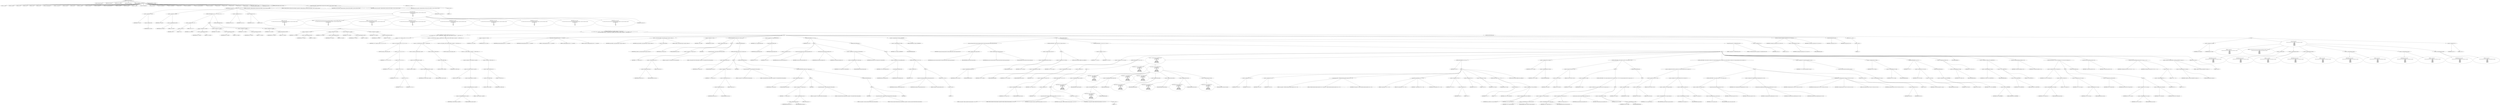 digraph hostapd_notif_assoc {  
"1000133" [label = "(METHOD,hostapd_notif_assoc)" ]
"1000134" [label = "(PARAM,hostapd_data *hapd)" ]
"1000135" [label = "(PARAM,const u8 *addr)" ]
"1000136" [label = "(PARAM,const u8 *req_ies)" ]
"1000137" [label = "(PARAM,size_t req_ies_len)" ]
"1000138" [label = "(PARAM,int reassoc)" ]
"1000139" [label = "(BLOCK,,)" ]
"1000140" [label = "(LOCAL,v8: __int64)" ]
"1000141" [label = "(LOCAL,v9: __int64)" ]
"1000142" [label = "(LOCAL,v12: u8)" ]
"1000143" [label = "(LOCAL,v13: u8)" ]
"1000144" [label = "(LOCAL,v14: u8)" ]
"1000145" [label = "(LOCAL,v15: u8)" ]
"1000146" [label = "(LOCAL,v16: hostapd_data *)" ]
"1000147" [label = "(LOCAL,v17: const u8 *)" ]
"1000148" [label = "(LOCAL,v18: size_t)" ]
"1000149" [label = "(LOCAL,v19: int)" ]
"1000150" [label = "(LOCAL,v20: __int64)" ]
"1000151" [label = "(LOCAL,v22: sta_info *)" ]
"1000152" [label = "(LOCAL,v23: sta_info *)" ]
"1000153" [label = "(LOCAL,v24: wpa_state_machine *)" ]
"1000154" [label = "(LOCAL,v25: __int64)" ]
"1000155" [label = "(LOCAL,v26: __int64)" ]
"1000156" [label = "(LOCAL,v27: __int64)" ]
"1000157" [label = "(LOCAL,v28: unsigned int)" ]
"1000158" [label = "(LOCAL,v29: size_t)" ]
"1000159" [label = "(LOCAL,v30: unsigned int)" ]
"1000160" [label = "(LOCAL,v31: unsigned int)" ]
"1000161" [label = "(LOCAL,v32: int)" ]
"1000162" [label = "(LOCAL,v33: unsigned int)" ]
"1000163" [label = "(LOCAL,v34: wpa_state_machine *)" ]
"1000164" [label = "(LOCAL,v35: wpa_event)" ]
"1000165" [label = "(LOCAL,v36: u32)" ]
"1000166" [label = "(LOCAL,v37: int)" ]
"1000167" [label = "(LOCAL,v38: u32)" ]
"1000168" [label = "(LOCAL,v39: u8 *)" ]
"1000169" [label = "(LOCAL,v40: int)" ]
"1000170" [label = "(LOCAL,elems: ieee802_11_elems)" ]
"1000171" [label = "(LOCAL,eid: u8 [ 1112 ])" ]
"1000172" [label = "(CONTROL_STRUCTURE,if ( addr ),if ( addr ))" ]
"1000173" [label = "(IDENTIFIER,addr,if ( addr ))" ]
"1000174" [label = "(BLOCK,,)" ]
"1000175" [label = "(<operator>.assignment,v8 = *addr)" ]
"1000176" [label = "(IDENTIFIER,v8,v8 = *addr)" ]
"1000177" [label = "(<operator>.indirection,*addr)" ]
"1000178" [label = "(IDENTIFIER,addr,v8 = *addr)" ]
"1000179" [label = "(<operator>.assignment,v9 = addr[1])" ]
"1000180" [label = "(IDENTIFIER,v9,v9 = addr[1])" ]
"1000181" [label = "(<operator>.indirectIndexAccess,addr[1])" ]
"1000182" [label = "(IDENTIFIER,addr,v9 = addr[1])" ]
"1000183" [label = "(LITERAL,1,v9 = addr[1])" ]
"1000184" [label = "(CONTROL_STRUCTURE,if ( (v8 & 1) != 0 ),if ( (v8 & 1) != 0 ))" ]
"1000185" [label = "(<operator>.notEquals,(v8 & 1) != 0)" ]
"1000186" [label = "(<operator>.and,v8 & 1)" ]
"1000187" [label = "(IDENTIFIER,v8,v8 & 1)" ]
"1000188" [label = "(LITERAL,1,v8 & 1)" ]
"1000189" [label = "(LITERAL,0,(v8 & 1) != 0)" ]
"1000190" [label = "(BLOCK,,)" ]
"1000191" [label = "(<operator>.assignment,v12 = addr[2])" ]
"1000192" [label = "(IDENTIFIER,v12,v12 = addr[2])" ]
"1000193" [label = "(<operator>.indirectIndexAccess,addr[2])" ]
"1000194" [label = "(IDENTIFIER,addr,v12 = addr[2])" ]
"1000195" [label = "(LITERAL,2,v12 = addr[2])" ]
"1000196" [label = "(<operator>.assignment,v13 = addr[3])" ]
"1000197" [label = "(IDENTIFIER,v13,v13 = addr[3])" ]
"1000198" [label = "(<operator>.indirectIndexAccess,addr[3])" ]
"1000199" [label = "(IDENTIFIER,addr,v13 = addr[3])" ]
"1000200" [label = "(LITERAL,3,v13 = addr[3])" ]
"1000201" [label = "(<operator>.assignment,v14 = addr[4])" ]
"1000202" [label = "(IDENTIFIER,v14,v14 = addr[4])" ]
"1000203" [label = "(<operator>.indirectIndexAccess,addr[4])" ]
"1000204" [label = "(IDENTIFIER,addr,v14 = addr[4])" ]
"1000205" [label = "(LITERAL,4,v14 = addr[4])" ]
"1000206" [label = "(<operator>.assignment,v15 = addr[5])" ]
"1000207" [label = "(IDENTIFIER,v15,v15 = addr[5])" ]
"1000208" [label = "(<operator>.indirectIndexAccess,addr[5])" ]
"1000209" [label = "(IDENTIFIER,addr,v15 = addr[5])" ]
"1000210" [label = "(LITERAL,5,v15 = addr[5])" ]
"1000211" [label = "(CONTROL_STRUCTURE,else,else)" ]
"1000212" [label = "(BLOCK,,)" ]
"1000213" [label = "(<operator>.assignment,v12 = addr[2])" ]
"1000214" [label = "(IDENTIFIER,v12,v12 = addr[2])" ]
"1000215" [label = "(<operator>.indirectIndexAccess,addr[2])" ]
"1000216" [label = "(IDENTIFIER,addr,v12 = addr[2])" ]
"1000217" [label = "(LITERAL,2,v12 = addr[2])" ]
"1000218" [label = "(<operator>.assignment,v13 = addr[3])" ]
"1000219" [label = "(IDENTIFIER,v13,v13 = addr[3])" ]
"1000220" [label = "(<operator>.indirectIndexAccess,addr[3])" ]
"1000221" [label = "(IDENTIFIER,addr,v13 = addr[3])" ]
"1000222" [label = "(LITERAL,3,v13 = addr[3])" ]
"1000223" [label = "(<operator>.assignment,v14 = addr[4])" ]
"1000224" [label = "(IDENTIFIER,v14,v14 = addr[4])" ]
"1000225" [label = "(<operator>.indirectIndexAccess,addr[4])" ]
"1000226" [label = "(IDENTIFIER,addr,v14 = addr[4])" ]
"1000227" [label = "(LITERAL,4,v14 = addr[4])" ]
"1000228" [label = "(<operator>.assignment,v15 = addr[5])" ]
"1000229" [label = "(IDENTIFIER,v15,v15 = addr[5])" ]
"1000230" [label = "(<operator>.indirectIndexAccess,addr[5])" ]
"1000231" [label = "(IDENTIFIER,addr,v15 = addr[5])" ]
"1000232" [label = "(LITERAL,5,v15 = addr[5])" ]
"1000233" [label = "(CONTROL_STRUCTURE,if ( v15 | (unsigned __int8)(v14 | v8 | v9 | v13 | v12)\n        && *(_DWORD *)hapd->own_addr ^ *(_DWORD *)addr | (unsigned __int16)(*(_WORD *)&hapd->own_addr[4] ^ *((_WORD *)addr + 2)) ),if ( v15 | (unsigned __int8)(v14 | v8 | v9 | v13 | v12)\n        && *(_DWORD *)hapd->own_addr ^ *(_DWORD *)addr | (unsigned __int16)(*(_WORD *)&hapd->own_addr[4] ^ *((_WORD *)addr + 2)) ))" ]
"1000234" [label = "(<operator>.logicalAnd,v15 | (unsigned __int8)(v14 | v8 | v9 | v13 | v12)\n        && *(_DWORD *)hapd->own_addr ^ *(_DWORD *)addr | (unsigned __int16)(*(_WORD *)&hapd->own_addr[4] ^ *((_WORD *)addr + 2)))" ]
"1000235" [label = "(<operator>.or,v15 | (unsigned __int8)(v14 | v8 | v9 | v13 | v12))" ]
"1000236" [label = "(IDENTIFIER,v15,v15 | (unsigned __int8)(v14 | v8 | v9 | v13 | v12))" ]
"1000237" [label = "(<operator>.cast,(unsigned __int8)(v14 | v8 | v9 | v13 | v12))" ]
"1000238" [label = "(UNKNOWN,unsigned __int8,unsigned __int8)" ]
"1000239" [label = "(<operator>.or,v14 | v8 | v9 | v13 | v12)" ]
"1000240" [label = "(IDENTIFIER,v14,v14 | v8 | v9 | v13 | v12)" ]
"1000241" [label = "(<operator>.or,v8 | v9 | v13 | v12)" ]
"1000242" [label = "(IDENTIFIER,v8,v8 | v9 | v13 | v12)" ]
"1000243" [label = "(<operator>.or,v9 | v13 | v12)" ]
"1000244" [label = "(IDENTIFIER,v9,v9 | v13 | v12)" ]
"1000245" [label = "(<operator>.or,v13 | v12)" ]
"1000246" [label = "(IDENTIFIER,v13,v13 | v12)" ]
"1000247" [label = "(IDENTIFIER,v12,v13 | v12)" ]
"1000248" [label = "(<operator>.or,*(_DWORD *)hapd->own_addr ^ *(_DWORD *)addr | (unsigned __int16)(*(_WORD *)&hapd->own_addr[4] ^ *((_WORD *)addr + 2)))" ]
"1000249" [label = "(<operator>.or,*(_DWORD *)hapd->own_addr ^ *(_DWORD *)addr)" ]
"1000250" [label = "(<operator>.indirection,*(_DWORD *)hapd->own_addr)" ]
"1000251" [label = "(<operator>.cast,(_DWORD *)hapd->own_addr)" ]
"1000252" [label = "(UNKNOWN,_DWORD *,_DWORD *)" ]
"1000253" [label = "(<operator>.indirectFieldAccess,hapd->own_addr)" ]
"1000254" [label = "(IDENTIFIER,hapd,(_DWORD *)hapd->own_addr)" ]
"1000255" [label = "(FIELD_IDENTIFIER,own_addr,own_addr)" ]
"1000256" [label = "(<operator>.indirection,*(_DWORD *)addr)" ]
"1000257" [label = "(<operator>.cast,(_DWORD *)addr)" ]
"1000258" [label = "(UNKNOWN,_DWORD *,_DWORD *)" ]
"1000259" [label = "(IDENTIFIER,addr,(_DWORD *)addr)" ]
"1000260" [label = "(<operator>.cast,(unsigned __int16)(*(_WORD *)&hapd->own_addr[4] ^ *((_WORD *)addr + 2)))" ]
"1000261" [label = "(UNKNOWN,unsigned __int16,unsigned __int16)" ]
"1000262" [label = "(<operator>.or,*(_WORD *)&hapd->own_addr[4] ^ *((_WORD *)addr + 2))" ]
"1000263" [label = "(<operator>.indirection,*(_WORD *)&hapd->own_addr[4])" ]
"1000264" [label = "(<operator>.cast,(_WORD *)&hapd->own_addr[4])" ]
"1000265" [label = "(UNKNOWN,_WORD *,_WORD *)" ]
"1000266" [label = "(<operator>.addressOf,&hapd->own_addr[4])" ]
"1000267" [label = "(<operator>.indirectIndexAccess,hapd->own_addr[4])" ]
"1000268" [label = "(<operator>.indirectFieldAccess,hapd->own_addr)" ]
"1000269" [label = "(IDENTIFIER,hapd,(_WORD *)&hapd->own_addr[4])" ]
"1000270" [label = "(FIELD_IDENTIFIER,own_addr,own_addr)" ]
"1000271" [label = "(LITERAL,4,(_WORD *)&hapd->own_addr[4])" ]
"1000272" [label = "(<operator>.indirection,*((_WORD *)addr + 2))" ]
"1000273" [label = "(<operator>.addition,(_WORD *)addr + 2)" ]
"1000274" [label = "(<operator>.cast,(_WORD *)addr)" ]
"1000275" [label = "(UNKNOWN,_WORD *,_WORD *)" ]
"1000276" [label = "(IDENTIFIER,addr,(_WORD *)addr)" ]
"1000277" [label = "(LITERAL,2,(_WORD *)addr + 2)" ]
"1000278" [label = "(BLOCK,,)" ]
"1000279" [label = "(<operator>.assignment,v40 = reassoc)" ]
"1000280" [label = "(IDENTIFIER,v40,v40 = reassoc)" ]
"1000281" [label = "(IDENTIFIER,reassoc,v40 = reassoc)" ]
"1000282" [label = "(hostapd_logger,hostapd_logger(hapd, addr, 1u, 2, \"associated\"))" ]
"1000283" [label = "(IDENTIFIER,hapd,hostapd_logger(hapd, addr, 1u, 2, \"associated\"))" ]
"1000284" [label = "(IDENTIFIER,addr,hostapd_logger(hapd, addr, 1u, 2, \"associated\"))" ]
"1000285" [label = "(LITERAL,1u,hostapd_logger(hapd, addr, 1u, 2, \"associated\"))" ]
"1000286" [label = "(LITERAL,2,hostapd_logger(hapd, addr, 1u, 2, \"associated\"))" ]
"1000287" [label = "(LITERAL,\"associated\",hostapd_logger(hapd, addr, 1u, 2, \"associated\"))" ]
"1000288" [label = "(ieee802_11_parse_elems,ieee802_11_parse_elems(req_ies, req_ies_len, &elems, 0))" ]
"1000289" [label = "(IDENTIFIER,req_ies,ieee802_11_parse_elems(req_ies, req_ies_len, &elems, 0))" ]
"1000290" [label = "(IDENTIFIER,req_ies_len,ieee802_11_parse_elems(req_ies, req_ies_len, &elems, 0))" ]
"1000291" [label = "(<operator>.addressOf,&elems)" ]
"1000292" [label = "(IDENTIFIER,elems,ieee802_11_parse_elems(req_ies, req_ies_len, &elems, 0))" ]
"1000293" [label = "(LITERAL,0,ieee802_11_parse_elems(req_ies, req_ies_len, &elems, 0))" ]
"1000294" [label = "(<operator>.assignment,v16 = hapd)" ]
"1000295" [label = "(IDENTIFIER,v16,v16 = hapd)" ]
"1000296" [label = "(IDENTIFIER,hapd,v16 = hapd)" ]
"1000297" [label = "(CONTROL_STRUCTURE,if ( elems.wps_ie ),if ( elems.wps_ie ))" ]
"1000298" [label = "(<operator>.fieldAccess,elems.wps_ie)" ]
"1000299" [label = "(IDENTIFIER,elems,if ( elems.wps_ie ))" ]
"1000300" [label = "(FIELD_IDENTIFIER,wps_ie,wps_ie)" ]
"1000301" [label = "(BLOCK,,)" ]
"1000302" [label = "(<operator>.assignment,v17 = elems.wps_ie - 2)" ]
"1000303" [label = "(IDENTIFIER,v17,v17 = elems.wps_ie - 2)" ]
"1000304" [label = "(<operator>.subtraction,elems.wps_ie - 2)" ]
"1000305" [label = "(<operator>.fieldAccess,elems.wps_ie)" ]
"1000306" [label = "(IDENTIFIER,elems,elems.wps_ie - 2)" ]
"1000307" [label = "(FIELD_IDENTIFIER,wps_ie,wps_ie)" ]
"1000308" [label = "(LITERAL,2,elems.wps_ie - 2)" ]
"1000309" [label = "(IDENTIFIER,L,)" ]
"1000310" [label = "(wpa_printf,wpa_printf(2, \"STA included WPS IE in (Re)AssocReq\"))" ]
"1000311" [label = "(LITERAL,2,wpa_printf(2, \"STA included WPS IE in (Re)AssocReq\"))" ]
"1000312" [label = "(LITERAL,\"STA included WPS IE in (Re)AssocReq\",wpa_printf(2, \"STA included WPS IE in (Re)AssocReq\"))" ]
"1000313" [label = "(CONTROL_STRUCTURE,else,else)" ]
"1000314" [label = "(CONTROL_STRUCTURE,if ( elems.rsn_ie ),if ( elems.rsn_ie ))" ]
"1000315" [label = "(<operator>.fieldAccess,elems.rsn_ie)" ]
"1000316" [label = "(IDENTIFIER,elems,if ( elems.rsn_ie ))" ]
"1000317" [label = "(FIELD_IDENTIFIER,rsn_ie,rsn_ie)" ]
"1000318" [label = "(BLOCK,,)" ]
"1000319" [label = "(<operator>.assignment,v17 = elems.rsn_ie - 2)" ]
"1000320" [label = "(IDENTIFIER,v17,v17 = elems.rsn_ie - 2)" ]
"1000321" [label = "(<operator>.subtraction,elems.rsn_ie - 2)" ]
"1000322" [label = "(<operator>.fieldAccess,elems.rsn_ie)" ]
"1000323" [label = "(IDENTIFIER,elems,elems.rsn_ie - 2)" ]
"1000324" [label = "(FIELD_IDENTIFIER,rsn_ie,rsn_ie)" ]
"1000325" [label = "(LITERAL,2,elems.rsn_ie - 2)" ]
"1000326" [label = "(IDENTIFIER,L,)" ]
"1000327" [label = "(wpa_printf,wpa_printf(2, \"STA included RSN IE in (Re)AssocReq\"))" ]
"1000328" [label = "(LITERAL,2,wpa_printf(2, \"STA included RSN IE in (Re)AssocReq\"))" ]
"1000329" [label = "(LITERAL,\"STA included RSN IE in (Re)AssocReq\",wpa_printf(2, \"STA included RSN IE in (Re)AssocReq\"))" ]
"1000330" [label = "(CONTROL_STRUCTURE,else,else)" ]
"1000331" [label = "(CONTROL_STRUCTURE,if ( elems.wpa_ie ),if ( elems.wpa_ie ))" ]
"1000332" [label = "(<operator>.fieldAccess,elems.wpa_ie)" ]
"1000333" [label = "(IDENTIFIER,elems,if ( elems.wpa_ie ))" ]
"1000334" [label = "(FIELD_IDENTIFIER,wpa_ie,wpa_ie)" ]
"1000335" [label = "(BLOCK,,)" ]
"1000336" [label = "(<operator>.assignment,v17 = elems.wpa_ie - 2)" ]
"1000337" [label = "(IDENTIFIER,v17,v17 = elems.wpa_ie - 2)" ]
"1000338" [label = "(<operator>.subtraction,elems.wpa_ie - 2)" ]
"1000339" [label = "(<operator>.fieldAccess,elems.wpa_ie)" ]
"1000340" [label = "(IDENTIFIER,elems,elems.wpa_ie - 2)" ]
"1000341" [label = "(FIELD_IDENTIFIER,wpa_ie,wpa_ie)" ]
"1000342" [label = "(LITERAL,2,elems.wpa_ie - 2)" ]
"1000343" [label = "(IDENTIFIER,L,)" ]
"1000344" [label = "(wpa_printf,wpa_printf(2, \"STA included WPA IE in (Re)AssocReq\"))" ]
"1000345" [label = "(LITERAL,2,wpa_printf(2, \"STA included WPA IE in (Re)AssocReq\"))" ]
"1000346" [label = "(LITERAL,\"STA included WPA IE in (Re)AssocReq\",wpa_printf(2, \"STA included WPA IE in (Re)AssocReq\"))" ]
"1000347" [label = "(CONTROL_STRUCTURE,else,else)" ]
"1000348" [label = "(BLOCK,,)" ]
"1000349" [label = "(IDENTIFIER,L,)" ]
"1000350" [label = "(wpa_printf,wpa_printf(2, \"STA did not include WPS/RSN/WPA IE in (Re)AssocReq\"))" ]
"1000351" [label = "(LITERAL,2,wpa_printf(2, \"STA did not include WPS/RSN/WPA IE in (Re)AssocReq\"))" ]
"1000352" [label = "(LITERAL,\"STA did not include WPS/RSN/WPA IE in (Re)AssocReq\",wpa_printf(2, \"STA did not include WPS/RSN/WPA IE in (Re)AssocReq\"))" ]
"1000353" [label = "(IDENTIFIER,L,)" ]
"1000354" [label = "(<operator>.assignment,v22 = ap_get_sta(hapd, addr))" ]
"1000355" [label = "(IDENTIFIER,v22,v22 = ap_get_sta(hapd, addr))" ]
"1000356" [label = "(ap_get_sta,ap_get_sta(hapd, addr))" ]
"1000357" [label = "(IDENTIFIER,hapd,ap_get_sta(hapd, addr))" ]
"1000358" [label = "(IDENTIFIER,addr,ap_get_sta(hapd, addr))" ]
"1000359" [label = "(CONTROL_STRUCTURE,if ( v22 ),if ( v22 ))" ]
"1000360" [label = "(IDENTIFIER,v22,if ( v22 ))" ]
"1000361" [label = "(BLOCK,,)" ]
"1000362" [label = "(<operator>.assignment,v23 = v22)" ]
"1000363" [label = "(IDENTIFIER,v23,v23 = v22)" ]
"1000364" [label = "(IDENTIFIER,v22,v23 = v22)" ]
"1000365" [label = "(ap_sta_no_session_timeout,ap_sta_no_session_timeout(hapd, v22))" ]
"1000366" [label = "(IDENTIFIER,hapd,ap_sta_no_session_timeout(hapd, v22))" ]
"1000367" [label = "(IDENTIFIER,v22,ap_sta_no_session_timeout(hapd, v22))" ]
"1000368" [label = "(accounting_sta_stop,accounting_sta_stop(hapd, v23))" ]
"1000369" [label = "(IDENTIFIER,hapd,accounting_sta_stop(hapd, v23))" ]
"1000370" [label = "(IDENTIFIER,v23,accounting_sta_stop(hapd, v23))" ]
"1000371" [label = "(<operator>.assignment,v23->timeout_next = STA_NULLFUNC)" ]
"1000372" [label = "(<operator>.indirectFieldAccess,v23->timeout_next)" ]
"1000373" [label = "(IDENTIFIER,v23,v23->timeout_next = STA_NULLFUNC)" ]
"1000374" [label = "(FIELD_IDENTIFIER,timeout_next,timeout_next)" ]
"1000375" [label = "(IDENTIFIER,STA_NULLFUNC,v23->timeout_next = STA_NULLFUNC)" ]
"1000376" [label = "(CONTROL_STRUCTURE,else,else)" ]
"1000377" [label = "(BLOCK,,)" ]
"1000378" [label = "(<operator>.assignment,v23 = ap_sta_add(hapd, addr))" ]
"1000379" [label = "(IDENTIFIER,v23,v23 = ap_sta_add(hapd, addr))" ]
"1000380" [label = "(ap_sta_add,ap_sta_add(hapd, addr))" ]
"1000381" [label = "(IDENTIFIER,hapd,ap_sta_add(hapd, addr))" ]
"1000382" [label = "(IDENTIFIER,addr,ap_sta_add(hapd, addr))" ]
"1000383" [label = "(CONTROL_STRUCTURE,if ( !v23 ),if ( !v23 ))" ]
"1000384" [label = "(<operator>.logicalNot,!v23)" ]
"1000385" [label = "(IDENTIFIER,v23,!v23)" ]
"1000386" [label = "(BLOCK,,)" ]
"1000387" [label = "(hostapd_drv_sta_disassoc,hostapd_drv_sta_disassoc(hapd, addr, 5))" ]
"1000388" [label = "(IDENTIFIER,hapd,hostapd_drv_sta_disassoc(hapd, addr, 5))" ]
"1000389" [label = "(IDENTIFIER,addr,hostapd_drv_sta_disassoc(hapd, addr, 5))" ]
"1000390" [label = "(LITERAL,5,hostapd_drv_sta_disassoc(hapd, addr, 5))" ]
"1000391" [label = "(RETURN,return -1;,return -1;)" ]
"1000392" [label = "(<operator>.minus,-1)" ]
"1000393" [label = "(LITERAL,1,-1)" ]
"1000394" [label = "(<operators>.assignmentAnd,v23->flags &= 0xFFFECFFF)" ]
"1000395" [label = "(<operator>.indirectFieldAccess,v23->flags)" ]
"1000396" [label = "(IDENTIFIER,v23,v23->flags &= 0xFFFECFFF)" ]
"1000397" [label = "(FIELD_IDENTIFIER,flags,flags)" ]
"1000398" [label = "(LITERAL,0xFFFECFFF,v23->flags &= 0xFFFECFFF)" ]
"1000399" [label = "(BLOCK,,)" ]
"1000400" [label = "(ap_copy_sta_supp_op_classes,ap_copy_sta_supp_op_classes(v23, elems.supp_op_classes, elems.supp_op_classes_len))" ]
"1000401" [label = "(IDENTIFIER,v23,ap_copy_sta_supp_op_classes(v23, elems.supp_op_classes, elems.supp_op_classes_len))" ]
"1000402" [label = "(<operator>.fieldAccess,elems.supp_op_classes)" ]
"1000403" [label = "(IDENTIFIER,elems,ap_copy_sta_supp_op_classes(v23, elems.supp_op_classes, elems.supp_op_classes_len))" ]
"1000404" [label = "(FIELD_IDENTIFIER,supp_op_classes,supp_op_classes)" ]
"1000405" [label = "(<operator>.fieldAccess,elems.supp_op_classes_len)" ]
"1000406" [label = "(IDENTIFIER,elems,ap_copy_sta_supp_op_classes(v23, elems.supp_op_classes, elems.supp_op_classes_len))" ]
"1000407" [label = "(FIELD_IDENTIFIER,supp_op_classes_len,supp_op_classes_len)" ]
"1000408" [label = "(CONTROL_STRUCTURE,if ( !hapd->conf->wpa ),if ( !hapd->conf->wpa ))" ]
"1000409" [label = "(<operator>.logicalNot,!hapd->conf->wpa)" ]
"1000410" [label = "(<operator>.indirectFieldAccess,hapd->conf->wpa)" ]
"1000411" [label = "(<operator>.indirectFieldAccess,hapd->conf)" ]
"1000412" [label = "(IDENTIFIER,hapd,!hapd->conf->wpa)" ]
"1000413" [label = "(FIELD_IDENTIFIER,conf,conf)" ]
"1000414" [label = "(FIELD_IDENTIFIER,wpa,wpa)" ]
"1000415" [label = "(BLOCK,,)" ]
"1000416" [label = "(<operator>.assignment,v33 = v23->flags)" ]
"1000417" [label = "(IDENTIFIER,v33,v33 = v23->flags)" ]
"1000418" [label = "(<operator>.indirectFieldAccess,v23->flags)" ]
"1000419" [label = "(IDENTIFIER,v23,v33 = v23->flags)" ]
"1000420" [label = "(FIELD_IDENTIFIER,flags,flags)" ]
"1000421" [label = "(CONTROL_STRUCTURE,goto LABEL_30;,goto LABEL_30;)" ]
"1000422" [label = "(CONTROL_STRUCTURE,if ( v17 && v18 ),if ( v17 && v18 ))" ]
"1000423" [label = "(<operator>.logicalAnd,v17 && v18)" ]
"1000424" [label = "(IDENTIFIER,v17,v17 && v18)" ]
"1000425" [label = "(IDENTIFIER,v18,v17 && v18)" ]
"1000426" [label = "(BLOCK,,)" ]
"1000427" [label = "(<operator>.assignment,v24 = v23->wpa_sm)" ]
"1000428" [label = "(IDENTIFIER,v24,v24 = v23->wpa_sm)" ]
"1000429" [label = "(<operator>.indirectFieldAccess,v23->wpa_sm)" ]
"1000430" [label = "(IDENTIFIER,v23,v24 = v23->wpa_sm)" ]
"1000431" [label = "(FIELD_IDENTIFIER,wpa_sm,wpa_sm)" ]
"1000432" [label = "(CONTROL_STRUCTURE,if ( !v24 ),if ( !v24 ))" ]
"1000433" [label = "(<operator>.logicalNot,!v24)" ]
"1000434" [label = "(IDENTIFIER,v24,!v24)" ]
"1000435" [label = "(BLOCK,,)" ]
"1000436" [label = "(<operator>.assignment,v23->wpa_sm = v24)" ]
"1000437" [label = "(<operator>.indirectFieldAccess,v23->wpa_sm)" ]
"1000438" [label = "(IDENTIFIER,v23,v23->wpa_sm = v24)" ]
"1000439" [label = "(FIELD_IDENTIFIER,wpa_sm,wpa_sm)" ]
"1000440" [label = "(IDENTIFIER,v24,v23->wpa_sm = v24)" ]
"1000441" [label = "(CONTROL_STRUCTURE,if ( !v24 ),if ( !v24 ))" ]
"1000442" [label = "(<operator>.logicalNot,!v24)" ]
"1000443" [label = "(IDENTIFIER,v24,!v24)" ]
"1000444" [label = "(BLOCK,,)" ]
"1000445" [label = "(wpa_printf,wpa_printf(5, \"Failed to initialize WPA state machine\", v25, v26, v27))" ]
"1000446" [label = "(LITERAL,5,wpa_printf(5, \"Failed to initialize WPA state machine\", v25, v26, v27))" ]
"1000447" [label = "(LITERAL,\"Failed to initialize WPA state machine\",wpa_printf(5, \"Failed to initialize WPA state machine\", v25, v26, v27))" ]
"1000448" [label = "(IDENTIFIER,v25,wpa_printf(5, \"Failed to initialize WPA state machine\", v25, v26, v27))" ]
"1000449" [label = "(IDENTIFIER,v26,wpa_printf(5, \"Failed to initialize WPA state machine\", v25, v26, v27))" ]
"1000450" [label = "(IDENTIFIER,v27,wpa_printf(5, \"Failed to initialize WPA state machine\", v25, v26, v27))" ]
"1000451" [label = "(RETURN,return -1;,return -1;)" ]
"1000452" [label = "(<operator>.minus,-1)" ]
"1000453" [label = "(LITERAL,1,-1)" ]
"1000454" [label = "(<operator>.assignment,v28 = wpa_validate_wpa_ie(\n                    hapd->wpa_auth,\n                    v24,\n                    hapd->iface->freq,\n                    v17,\n                    v18,\n                    elems.mdie,\n                    elems.mdie_len,\n                    elems.owe_dh,\n                    elems.owe_dh_len))" ]
"1000455" [label = "(IDENTIFIER,v28,v28 = wpa_validate_wpa_ie(\n                    hapd->wpa_auth,\n                    v24,\n                    hapd->iface->freq,\n                    v17,\n                    v18,\n                    elems.mdie,\n                    elems.mdie_len,\n                    elems.owe_dh,\n                    elems.owe_dh_len))" ]
"1000456" [label = "(wpa_validate_wpa_ie,wpa_validate_wpa_ie(\n                    hapd->wpa_auth,\n                    v24,\n                    hapd->iface->freq,\n                    v17,\n                    v18,\n                    elems.mdie,\n                    elems.mdie_len,\n                    elems.owe_dh,\n                    elems.owe_dh_len))" ]
"1000457" [label = "(<operator>.indirectFieldAccess,hapd->wpa_auth)" ]
"1000458" [label = "(IDENTIFIER,hapd,wpa_validate_wpa_ie(\n                    hapd->wpa_auth,\n                    v24,\n                    hapd->iface->freq,\n                    v17,\n                    v18,\n                    elems.mdie,\n                    elems.mdie_len,\n                    elems.owe_dh,\n                    elems.owe_dh_len))" ]
"1000459" [label = "(FIELD_IDENTIFIER,wpa_auth,wpa_auth)" ]
"1000460" [label = "(IDENTIFIER,v24,wpa_validate_wpa_ie(\n                    hapd->wpa_auth,\n                    v24,\n                    hapd->iface->freq,\n                    v17,\n                    v18,\n                    elems.mdie,\n                    elems.mdie_len,\n                    elems.owe_dh,\n                    elems.owe_dh_len))" ]
"1000461" [label = "(<operator>.indirectFieldAccess,hapd->iface->freq)" ]
"1000462" [label = "(<operator>.indirectFieldAccess,hapd->iface)" ]
"1000463" [label = "(IDENTIFIER,hapd,wpa_validate_wpa_ie(\n                    hapd->wpa_auth,\n                    v24,\n                    hapd->iface->freq,\n                    v17,\n                    v18,\n                    elems.mdie,\n                    elems.mdie_len,\n                    elems.owe_dh,\n                    elems.owe_dh_len))" ]
"1000464" [label = "(FIELD_IDENTIFIER,iface,iface)" ]
"1000465" [label = "(FIELD_IDENTIFIER,freq,freq)" ]
"1000466" [label = "(IDENTIFIER,v17,wpa_validate_wpa_ie(\n                    hapd->wpa_auth,\n                    v24,\n                    hapd->iface->freq,\n                    v17,\n                    v18,\n                    elems.mdie,\n                    elems.mdie_len,\n                    elems.owe_dh,\n                    elems.owe_dh_len))" ]
"1000467" [label = "(IDENTIFIER,v18,wpa_validate_wpa_ie(\n                    hapd->wpa_auth,\n                    v24,\n                    hapd->iface->freq,\n                    v17,\n                    v18,\n                    elems.mdie,\n                    elems.mdie_len,\n                    elems.owe_dh,\n                    elems.owe_dh_len))" ]
"1000468" [label = "(<operator>.fieldAccess,elems.mdie)" ]
"1000469" [label = "(IDENTIFIER,elems,wpa_validate_wpa_ie(\n                    hapd->wpa_auth,\n                    v24,\n                    hapd->iface->freq,\n                    v17,\n                    v18,\n                    elems.mdie,\n                    elems.mdie_len,\n                    elems.owe_dh,\n                    elems.owe_dh_len))" ]
"1000470" [label = "(FIELD_IDENTIFIER,mdie,mdie)" ]
"1000471" [label = "(<operator>.fieldAccess,elems.mdie_len)" ]
"1000472" [label = "(IDENTIFIER,elems,wpa_validate_wpa_ie(\n                    hapd->wpa_auth,\n                    v24,\n                    hapd->iface->freq,\n                    v17,\n                    v18,\n                    elems.mdie,\n                    elems.mdie_len,\n                    elems.owe_dh,\n                    elems.owe_dh_len))" ]
"1000473" [label = "(FIELD_IDENTIFIER,mdie_len,mdie_len)" ]
"1000474" [label = "(<operator>.fieldAccess,elems.owe_dh)" ]
"1000475" [label = "(IDENTIFIER,elems,wpa_validate_wpa_ie(\n                    hapd->wpa_auth,\n                    v24,\n                    hapd->iface->freq,\n                    v17,\n                    v18,\n                    elems.mdie,\n                    elems.mdie_len,\n                    elems.owe_dh,\n                    elems.owe_dh_len))" ]
"1000476" [label = "(FIELD_IDENTIFIER,owe_dh,owe_dh)" ]
"1000477" [label = "(<operator>.fieldAccess,elems.owe_dh_len)" ]
"1000478" [label = "(IDENTIFIER,elems,wpa_validate_wpa_ie(\n                    hapd->wpa_auth,\n                    v24,\n                    hapd->iface->freq,\n                    v17,\n                    v18,\n                    elems.mdie,\n                    elems.mdie_len,\n                    elems.owe_dh,\n                    elems.owe_dh_len))" ]
"1000479" [label = "(FIELD_IDENTIFIER,owe_dh_len,owe_dh_len)" ]
"1000480" [label = "(CONTROL_STRUCTURE,if ( v28 ),if ( v28 ))" ]
"1000481" [label = "(IDENTIFIER,v28,if ( v28 ))" ]
"1000482" [label = "(BLOCK,,)" ]
"1000483" [label = "(<operator>.assignment,v29 = v18)" ]
"1000484" [label = "(IDENTIFIER,v29,v29 = v18)" ]
"1000485" [label = "(IDENTIFIER,v18,v29 = v18)" ]
"1000486" [label = "(<operator>.assignment,v30 = v28)" ]
"1000487" [label = "(IDENTIFIER,v30,v30 = v28)" ]
"1000488" [label = "(IDENTIFIER,v28,v30 = v28)" ]
"1000489" [label = "(wpa_printf,wpa_printf(2, \"WPA/RSN information element rejected? (res %u)\", v28))" ]
"1000490" [label = "(LITERAL,2,wpa_printf(2, \"WPA/RSN information element rejected? (res %u)\", v28))" ]
"1000491" [label = "(LITERAL,\"WPA/RSN information element rejected? (res %u)\",wpa_printf(2, \"WPA/RSN information element rejected? (res %u)\", v28))" ]
"1000492" [label = "(IDENTIFIER,v28,wpa_printf(2, \"WPA/RSN information element rejected? (res %u)\", v28))" ]
"1000493" [label = "(wpa_hexdump,wpa_hexdump(2, \"IE\", v17, v29))" ]
"1000494" [label = "(LITERAL,2,wpa_hexdump(2, \"IE\", v17, v29))" ]
"1000495" [label = "(LITERAL,\"IE\",wpa_hexdump(2, \"IE\", v17, v29))" ]
"1000496" [label = "(IDENTIFIER,v17,wpa_hexdump(2, \"IE\", v17, v29))" ]
"1000497" [label = "(IDENTIFIER,v29,wpa_hexdump(2, \"IE\", v17, v29))" ]
"1000498" [label = "(<operator>.assignment,v31 = v30 - 2)" ]
"1000499" [label = "(IDENTIFIER,v31,v31 = v30 - 2)" ]
"1000500" [label = "(<operator>.subtraction,v30 - 2)" ]
"1000501" [label = "(IDENTIFIER,v30,v30 - 2)" ]
"1000502" [label = "(LITERAL,2,v30 - 2)" ]
"1000503" [label = "(<operator>.assignment,v32 = 13)" ]
"1000504" [label = "(IDENTIFIER,v32,v32 = 13)" ]
"1000505" [label = "(LITERAL,13,v32 = 13)" ]
"1000506" [label = "(<operator>.assignment,v16 = hapd)" ]
"1000507" [label = "(IDENTIFIER,v16,v16 = hapd)" ]
"1000508" [label = "(IDENTIFIER,hapd,v16 = hapd)" ]
"1000509" [label = "(CONTROL_STRUCTURE,if ( v31 < 7 ),if ( v31 < 7 ))" ]
"1000510" [label = "(<operator>.lessThan,v31 < 7)" ]
"1000511" [label = "(IDENTIFIER,v31,v31 < 7)" ]
"1000512" [label = "(LITERAL,7,v31 < 7)" ]
"1000513" [label = "(<operator>.assignment,v32 = dword_474E80[v31])" ]
"1000514" [label = "(IDENTIFIER,v32,v32 = dword_474E80[v31])" ]
"1000515" [label = "(<operator>.indirectIndexAccess,dword_474E80[v31])" ]
"1000516" [label = "(IDENTIFIER,dword_474E80,v32 = dword_474E80[v31])" ]
"1000517" [label = "(IDENTIFIER,v31,v32 = dword_474E80[v31])" ]
"1000518" [label = "(CONTROL_STRUCTURE,goto LABEL_38;,goto LABEL_38;)" ]
"1000519" [label = "(<operator>.assignment,v36 = v23->flags)" ]
"1000520" [label = "(IDENTIFIER,v36,v36 = v23->flags)" ]
"1000521" [label = "(<operator>.indirectFieldAccess,v23->flags)" ]
"1000522" [label = "(IDENTIFIER,v23,v36 = v23->flags)" ]
"1000523" [label = "(FIELD_IDENTIFIER,flags,flags)" ]
"1000524" [label = "(CONTROL_STRUCTURE,if ( (v36 & 0x402) == 1026 ),if ( (v36 & 0x402) == 1026 ))" ]
"1000525" [label = "(<operator>.equals,(v36 & 0x402) == 1026)" ]
"1000526" [label = "(<operator>.and,v36 & 0x402)" ]
"1000527" [label = "(IDENTIFIER,v36,v36 & 0x402)" ]
"1000528" [label = "(LITERAL,0x402,v36 & 0x402)" ]
"1000529" [label = "(LITERAL,1026,(v36 & 0x402) == 1026)" ]
"1000530" [label = "(BLOCK,,)" ]
"1000531" [label = "(<operator>.assignment,v16 = hapd)" ]
"1000532" [label = "(IDENTIFIER,v16,v16 = hapd)" ]
"1000533" [label = "(IDENTIFIER,hapd,v16 = hapd)" ]
"1000534" [label = "(CONTROL_STRUCTURE,if ( !v23->sa_query_timed_out && v23->sa_query_count > 0 ),if ( !v23->sa_query_timed_out && v23->sa_query_count > 0 ))" ]
"1000535" [label = "(<operator>.logicalAnd,!v23->sa_query_timed_out && v23->sa_query_count > 0)" ]
"1000536" [label = "(<operator>.logicalNot,!v23->sa_query_timed_out)" ]
"1000537" [label = "(<operator>.indirectFieldAccess,v23->sa_query_timed_out)" ]
"1000538" [label = "(IDENTIFIER,v23,!v23->sa_query_timed_out)" ]
"1000539" [label = "(FIELD_IDENTIFIER,sa_query_timed_out,sa_query_timed_out)" ]
"1000540" [label = "(<operator>.greaterThan,v23->sa_query_count > 0)" ]
"1000541" [label = "(<operator>.indirectFieldAccess,v23->sa_query_count)" ]
"1000542" [label = "(IDENTIFIER,v23,v23->sa_query_count > 0)" ]
"1000543" [label = "(FIELD_IDENTIFIER,sa_query_count,sa_query_count)" ]
"1000544" [label = "(LITERAL,0,v23->sa_query_count > 0)" ]
"1000545" [label = "(BLOCK,,)" ]
"1000546" [label = "(ap_check_sa_query_timeout,ap_check_sa_query_timeout(hapd, v23))" ]
"1000547" [label = "(IDENTIFIER,hapd,ap_check_sa_query_timeout(hapd, v23))" ]
"1000548" [label = "(IDENTIFIER,v23,ap_check_sa_query_timeout(hapd, v23))" ]
"1000549" [label = "(<operator>.assignment,v36 = v23->flags)" ]
"1000550" [label = "(IDENTIFIER,v36,v36 = v23->flags)" ]
"1000551" [label = "(<operator>.indirectFieldAccess,v23->flags)" ]
"1000552" [label = "(IDENTIFIER,v23,v36 = v23->flags)" ]
"1000553" [label = "(FIELD_IDENTIFIER,flags,flags)" ]
"1000554" [label = "(CONTROL_STRUCTURE,else,else)" ]
"1000555" [label = "(BLOCK,,)" ]
"1000556" [label = "(<operator>.assignment,v16 = hapd)" ]
"1000557" [label = "(IDENTIFIER,v16,v16 = hapd)" ]
"1000558" [label = "(IDENTIFIER,hapd,v16 = hapd)" ]
"1000559" [label = "(CONTROL_STRUCTURE,if ( (v36 & 0x402) == 1026 && !v23->sa_query_timed_out && v23->auth_alg != 2 ),if ( (v36 & 0x402) == 1026 && !v23->sa_query_timed_out && v23->auth_alg != 2 ))" ]
"1000560" [label = "(<operator>.logicalAnd,(v36 & 0x402) == 1026 && !v23->sa_query_timed_out && v23->auth_alg != 2)" ]
"1000561" [label = "(<operator>.equals,(v36 & 0x402) == 1026)" ]
"1000562" [label = "(<operator>.and,v36 & 0x402)" ]
"1000563" [label = "(IDENTIFIER,v36,v36 & 0x402)" ]
"1000564" [label = "(LITERAL,0x402,v36 & 0x402)" ]
"1000565" [label = "(LITERAL,1026,(v36 & 0x402) == 1026)" ]
"1000566" [label = "(<operator>.logicalAnd,!v23->sa_query_timed_out && v23->auth_alg != 2)" ]
"1000567" [label = "(<operator>.logicalNot,!v23->sa_query_timed_out)" ]
"1000568" [label = "(<operator>.indirectFieldAccess,v23->sa_query_timed_out)" ]
"1000569" [label = "(IDENTIFIER,v23,!v23->sa_query_timed_out)" ]
"1000570" [label = "(FIELD_IDENTIFIER,sa_query_timed_out,sa_query_timed_out)" ]
"1000571" [label = "(<operator>.notEquals,v23->auth_alg != 2)" ]
"1000572" [label = "(<operator>.indirectFieldAccess,v23->auth_alg)" ]
"1000573" [label = "(IDENTIFIER,v23,v23->auth_alg != 2)" ]
"1000574" [label = "(FIELD_IDENTIFIER,auth_alg,auth_alg)" ]
"1000575" [label = "(LITERAL,2,v23->auth_alg != 2)" ]
"1000576" [label = "(BLOCK,,)" ]
"1000577" [label = "(CONTROL_STRUCTURE,if ( !v23->sa_query_count ),if ( !v23->sa_query_count ))" ]
"1000578" [label = "(<operator>.logicalNot,!v23->sa_query_count)" ]
"1000579" [label = "(<operator>.indirectFieldAccess,v23->sa_query_count)" ]
"1000580" [label = "(IDENTIFIER,v23,!v23->sa_query_count)" ]
"1000581" [label = "(FIELD_IDENTIFIER,sa_query_count,sa_query_count)" ]
"1000582" [label = "(ap_sta_start_sa_query,ap_sta_start_sa_query(v16, v23))" ]
"1000583" [label = "(IDENTIFIER,v16,ap_sta_start_sa_query(v16, v23))" ]
"1000584" [label = "(IDENTIFIER,v23,ap_sta_start_sa_query(v16, v23))" ]
"1000585" [label = "(<operator>.assignment,v39 = hostapd_eid_assoc_comeback_time(v16, v23, eid))" ]
"1000586" [label = "(IDENTIFIER,v39,v39 = hostapd_eid_assoc_comeback_time(v16, v23, eid))" ]
"1000587" [label = "(hostapd_eid_assoc_comeback_time,hostapd_eid_assoc_comeback_time(v16, v23, eid))" ]
"1000588" [label = "(IDENTIFIER,v16,hostapd_eid_assoc_comeback_time(v16, v23, eid))" ]
"1000589" [label = "(IDENTIFIER,v23,hostapd_eid_assoc_comeback_time(v16, v23, eid))" ]
"1000590" [label = "(IDENTIFIER,eid,hostapd_eid_assoc_comeback_time(v16, v23, eid))" ]
"1000591" [label = "(hostapd_sta_assoc,hostapd_sta_assoc(v16, addr, v40, 0x1Eu, eid, v39 - eid))" ]
"1000592" [label = "(IDENTIFIER,v16,hostapd_sta_assoc(v16, addr, v40, 0x1Eu, eid, v39 - eid))" ]
"1000593" [label = "(IDENTIFIER,addr,hostapd_sta_assoc(v16, addr, v40, 0x1Eu, eid, v39 - eid))" ]
"1000594" [label = "(IDENTIFIER,v40,hostapd_sta_assoc(v16, addr, v40, 0x1Eu, eid, v39 - eid))" ]
"1000595" [label = "(LITERAL,0x1Eu,hostapd_sta_assoc(v16, addr, v40, 0x1Eu, eid, v39 - eid))" ]
"1000596" [label = "(IDENTIFIER,eid,hostapd_sta_assoc(v16, addr, v40, 0x1Eu, eid, v39 - eid))" ]
"1000597" [label = "(<operator>.subtraction,v39 - eid)" ]
"1000598" [label = "(IDENTIFIER,v39,v39 - eid)" ]
"1000599" [label = "(IDENTIFIER,eid,v39 - eid)" ]
"1000600" [label = "(RETURN,return 0;,return 0;)" ]
"1000601" [label = "(LITERAL,0,return 0;)" ]
"1000602" [label = "(<operator>.assignment,v37 = wpa_auth_uses_mfp(v23->wpa_sm))" ]
"1000603" [label = "(IDENTIFIER,v37,v37 = wpa_auth_uses_mfp(v23->wpa_sm))" ]
"1000604" [label = "(wpa_auth_uses_mfp,wpa_auth_uses_mfp(v23->wpa_sm))" ]
"1000605" [label = "(<operator>.indirectFieldAccess,v23->wpa_sm)" ]
"1000606" [label = "(IDENTIFIER,v23,wpa_auth_uses_mfp(v23->wpa_sm))" ]
"1000607" [label = "(FIELD_IDENTIFIER,wpa_sm,wpa_sm)" ]
"1000608" [label = "(<operator>.assignment,v38 = v23->flags)" ]
"1000609" [label = "(IDENTIFIER,v38,v38 = v23->flags)" ]
"1000610" [label = "(<operator>.indirectFieldAccess,v23->flags)" ]
"1000611" [label = "(IDENTIFIER,v23,v38 = v23->flags)" ]
"1000612" [label = "(FIELD_IDENTIFIER,flags,flags)" ]
"1000613" [label = "(CONTROL_STRUCTURE,if ( v37 ),if ( v37 ))" ]
"1000614" [label = "(IDENTIFIER,v37,if ( v37 ))" ]
"1000615" [label = "(<operator>.assignment,v33 = v38 | 0x400)" ]
"1000616" [label = "(IDENTIFIER,v33,v33 = v38 | 0x400)" ]
"1000617" [label = "(<operator>.or,v38 | 0x400)" ]
"1000618" [label = "(IDENTIFIER,v38,v38 | 0x400)" ]
"1000619" [label = "(LITERAL,0x400,v38 | 0x400)" ]
"1000620" [label = "(CONTROL_STRUCTURE,else,else)" ]
"1000621" [label = "(<operator>.assignment,v33 = v38 & 0xFFFFFBFF)" ]
"1000622" [label = "(IDENTIFIER,v33,v33 = v38 & 0xFFFFFBFF)" ]
"1000623" [label = "(<operator>.and,v38 & 0xFFFFFBFF)" ]
"1000624" [label = "(IDENTIFIER,v38,v38 & 0xFFFFFBFF)" ]
"1000625" [label = "(LITERAL,0xFFFFFBFF,v38 & 0xFFFFFBFF)" ]
"1000626" [label = "(<operator>.assignment,v23->flags = v33)" ]
"1000627" [label = "(<operator>.indirectFieldAccess,v23->flags)" ]
"1000628" [label = "(IDENTIFIER,v23,v23->flags = v33)" ]
"1000629" [label = "(FIELD_IDENTIFIER,flags,flags)" ]
"1000630" [label = "(IDENTIFIER,v33,v23->flags = v33)" ]
"1000631" [label = "(JUMP_TARGET,LABEL_30)" ]
"1000632" [label = "(<operator>.assignment,v23->flags = v33 & 0xFFF7FFFC | 3)" ]
"1000633" [label = "(<operator>.indirectFieldAccess,v23->flags)" ]
"1000634" [label = "(IDENTIFIER,v23,v23->flags = v33 & 0xFFF7FFFC | 3)" ]
"1000635" [label = "(FIELD_IDENTIFIER,flags,flags)" ]
"1000636" [label = "(<operator>.or,v33 & 0xFFF7FFFC | 3)" ]
"1000637" [label = "(<operator>.and,v33 & 0xFFF7FFFC)" ]
"1000638" [label = "(IDENTIFIER,v33,v33 & 0xFFF7FFFC)" ]
"1000639" [label = "(LITERAL,0xFFF7FFFC,v33 & 0xFFF7FFFC)" ]
"1000640" [label = "(LITERAL,3,v33 & 0xFFF7FFFC | 3)" ]
"1000641" [label = "(hostapd_set_sta_flags,hostapd_set_sta_flags(v16, v23))" ]
"1000642" [label = "(IDENTIFIER,v16,hostapd_set_sta_flags(v16, v23))" ]
"1000643" [label = "(IDENTIFIER,v23,hostapd_set_sta_flags(v16, v23))" ]
"1000644" [label = "(CONTROL_STRUCTURE,if ( v40 && v23->auth_alg == 2 ),if ( v40 && v23->auth_alg == 2 ))" ]
"1000645" [label = "(<operator>.logicalAnd,v40 && v23->auth_alg == 2)" ]
"1000646" [label = "(IDENTIFIER,v40,v40 && v23->auth_alg == 2)" ]
"1000647" [label = "(<operator>.equals,v23->auth_alg == 2)" ]
"1000648" [label = "(<operator>.indirectFieldAccess,v23->auth_alg)" ]
"1000649" [label = "(IDENTIFIER,v23,v23->auth_alg == 2)" ]
"1000650" [label = "(FIELD_IDENTIFIER,auth_alg,auth_alg)" ]
"1000651" [label = "(LITERAL,2,v23->auth_alg == 2)" ]
"1000652" [label = "(BLOCK,,)" ]
"1000653" [label = "(<operator>.assignment,v34 = v23->wpa_sm)" ]
"1000654" [label = "(IDENTIFIER,v34,v34 = v23->wpa_sm)" ]
"1000655" [label = "(<operator>.indirectFieldAccess,v23->wpa_sm)" ]
"1000656" [label = "(IDENTIFIER,v23,v34 = v23->wpa_sm)" ]
"1000657" [label = "(FIELD_IDENTIFIER,wpa_sm,wpa_sm)" ]
"1000658" [label = "(<operator>.assignment,v35 = WPA_ASSOC_FT)" ]
"1000659" [label = "(IDENTIFIER,v35,v35 = WPA_ASSOC_FT)" ]
"1000660" [label = "(IDENTIFIER,WPA_ASSOC_FT,v35 = WPA_ASSOC_FT)" ]
"1000661" [label = "(CONTROL_STRUCTURE,else,else)" ]
"1000662" [label = "(BLOCK,,)" ]
"1000663" [label = "(<operator>.assignment,v34 = v23->wpa_sm)" ]
"1000664" [label = "(IDENTIFIER,v34,v34 = v23->wpa_sm)" ]
"1000665" [label = "(<operator>.indirectFieldAccess,v23->wpa_sm)" ]
"1000666" [label = "(IDENTIFIER,v23,v34 = v23->wpa_sm)" ]
"1000667" [label = "(FIELD_IDENTIFIER,wpa_sm,wpa_sm)" ]
"1000668" [label = "(<operator>.assignment,v35 = WPA_ASSOC)" ]
"1000669" [label = "(IDENTIFIER,v35,v35 = WPA_ASSOC)" ]
"1000670" [label = "(IDENTIFIER,WPA_ASSOC,v35 = WPA_ASSOC)" ]
"1000671" [label = "(wpa_auth_sm_event,wpa_auth_sm_event(v34, v35))" ]
"1000672" [label = "(IDENTIFIER,v34,wpa_auth_sm_event(v34, v35))" ]
"1000673" [label = "(IDENTIFIER,v35,wpa_auth_sm_event(v34, v35))" ]
"1000674" [label = "(hostapd_new_assoc_sta,hostapd_new_assoc_sta(v16, v23, (v33 >> 1) & 1))" ]
"1000675" [label = "(IDENTIFIER,v16,hostapd_new_assoc_sta(v16, v23, (v33 >> 1) & 1))" ]
"1000676" [label = "(IDENTIFIER,v23,hostapd_new_assoc_sta(v16, v23, (v33 >> 1) & 1))" ]
"1000677" [label = "(<operator>.and,(v33 >> 1) & 1)" ]
"1000678" [label = "(<operator>.arithmeticShiftRight,v33 >> 1)" ]
"1000679" [label = "(IDENTIFIER,v33,v33 >> 1)" ]
"1000680" [label = "(LITERAL,1,v33 >> 1)" ]
"1000681" [label = "(LITERAL,1,(v33 >> 1) & 1)" ]
"1000682" [label = "(ieee802_1x_notify_port_enabled,ieee802_1x_notify_port_enabled(v23->eapol_sm, 1))" ]
"1000683" [label = "(<operator>.indirectFieldAccess,v23->eapol_sm)" ]
"1000684" [label = "(IDENTIFIER,v23,ieee802_1x_notify_port_enabled(v23->eapol_sm, 1))" ]
"1000685" [label = "(FIELD_IDENTIFIER,eapol_sm,eapol_sm)" ]
"1000686" [label = "(LITERAL,1,ieee802_1x_notify_port_enabled(v23->eapol_sm, 1))" ]
"1000687" [label = "(RETURN,return 0;,return 0;)" ]
"1000688" [label = "(LITERAL,0,return 0;)" ]
"1000689" [label = "(wpa_printf,wpa_printf(2, \"No WPA/RSN IE from STA\"))" ]
"1000690" [label = "(LITERAL,2,wpa_printf(2, \"No WPA/RSN IE from STA\"))" ]
"1000691" [label = "(LITERAL,\"No WPA/RSN IE from STA\",wpa_printf(2, \"No WPA/RSN IE from STA\"))" ]
"1000692" [label = "(<operator>.assignment,v32 = 13)" ]
"1000693" [label = "(IDENTIFIER,v32,v32 = 13)" ]
"1000694" [label = "(LITERAL,13,v32 = 13)" ]
"1000695" [label = "(JUMP_TARGET,LABEL_38)" ]
"1000696" [label = "(hostapd_drv_sta_disassoc,hostapd_drv_sta_disassoc(v16, v23->addr, v32))" ]
"1000697" [label = "(IDENTIFIER,v16,hostapd_drv_sta_disassoc(v16, v23->addr, v32))" ]
"1000698" [label = "(<operator>.indirectFieldAccess,v23->addr)" ]
"1000699" [label = "(IDENTIFIER,v23,hostapd_drv_sta_disassoc(v16, v23->addr, v32))" ]
"1000700" [label = "(FIELD_IDENTIFIER,addr,addr)" ]
"1000701" [label = "(IDENTIFIER,v32,hostapd_drv_sta_disassoc(v16, v23->addr, v32))" ]
"1000702" [label = "(ap_free_sta,ap_free_sta(v16, v23))" ]
"1000703" [label = "(IDENTIFIER,v16,ap_free_sta(v16, v23))" ]
"1000704" [label = "(IDENTIFIER,v23,ap_free_sta(v16, v23))" ]
"1000705" [label = "(RETURN,return -1;,return -1;)" ]
"1000706" [label = "(<operator>.minus,-1)" ]
"1000707" [label = "(LITERAL,1,-1)" ]
"1000708" [label = "(CONTROL_STRUCTURE,else,else)" ]
"1000709" [label = "(BLOCK,,)" ]
"1000710" [label = "(<operator>.assignment,v16 = hapd)" ]
"1000711" [label = "(IDENTIFIER,v16,v16 = hapd)" ]
"1000712" [label = "(IDENTIFIER,hapd,v16 = hapd)" ]
"1000713" [label = "(wpa_printf,wpa_printf(\n            3,\n            \"STA %02x:%02x:%02x:%02x:%02x:%02x not allowed to connect\",\n            *addr,\n            addr[1],\n            addr[2],\n            addr[3],\n            addr[4],\n            addr[5]))" ]
"1000714" [label = "(LITERAL,3,wpa_printf(\n            3,\n            \"STA %02x:%02x:%02x:%02x:%02x:%02x not allowed to connect\",\n            *addr,\n            addr[1],\n            addr[2],\n            addr[3],\n            addr[4],\n            addr[5]))" ]
"1000715" [label = "(LITERAL,\"STA %02x:%02x:%02x:%02x:%02x:%02x not allowed to connect\",wpa_printf(\n            3,\n            \"STA %02x:%02x:%02x:%02x:%02x:%02x not allowed to connect\",\n            *addr,\n            addr[1],\n            addr[2],\n            addr[3],\n            addr[4],\n            addr[5]))" ]
"1000716" [label = "(<operator>.indirection,*addr)" ]
"1000717" [label = "(IDENTIFIER,addr,wpa_printf(\n            3,\n            \"STA %02x:%02x:%02x:%02x:%02x:%02x not allowed to connect\",\n            *addr,\n            addr[1],\n            addr[2],\n            addr[3],\n            addr[4],\n            addr[5]))" ]
"1000718" [label = "(<operator>.indirectIndexAccess,addr[1])" ]
"1000719" [label = "(IDENTIFIER,addr,wpa_printf(\n            3,\n            \"STA %02x:%02x:%02x:%02x:%02x:%02x not allowed to connect\",\n            *addr,\n            addr[1],\n            addr[2],\n            addr[3],\n            addr[4],\n            addr[5]))" ]
"1000720" [label = "(LITERAL,1,wpa_printf(\n            3,\n            \"STA %02x:%02x:%02x:%02x:%02x:%02x not allowed to connect\",\n            *addr,\n            addr[1],\n            addr[2],\n            addr[3],\n            addr[4],\n            addr[5]))" ]
"1000721" [label = "(<operator>.indirectIndexAccess,addr[2])" ]
"1000722" [label = "(IDENTIFIER,addr,wpa_printf(\n            3,\n            \"STA %02x:%02x:%02x:%02x:%02x:%02x not allowed to connect\",\n            *addr,\n            addr[1],\n            addr[2],\n            addr[3],\n            addr[4],\n            addr[5]))" ]
"1000723" [label = "(LITERAL,2,wpa_printf(\n            3,\n            \"STA %02x:%02x:%02x:%02x:%02x:%02x not allowed to connect\",\n            *addr,\n            addr[1],\n            addr[2],\n            addr[3],\n            addr[4],\n            addr[5]))" ]
"1000724" [label = "(<operator>.indirectIndexAccess,addr[3])" ]
"1000725" [label = "(IDENTIFIER,addr,wpa_printf(\n            3,\n            \"STA %02x:%02x:%02x:%02x:%02x:%02x not allowed to connect\",\n            *addr,\n            addr[1],\n            addr[2],\n            addr[3],\n            addr[4],\n            addr[5]))" ]
"1000726" [label = "(LITERAL,3,wpa_printf(\n            3,\n            \"STA %02x:%02x:%02x:%02x:%02x:%02x not allowed to connect\",\n            *addr,\n            addr[1],\n            addr[2],\n            addr[3],\n            addr[4],\n            addr[5]))" ]
"1000727" [label = "(<operator>.indirectIndexAccess,addr[4])" ]
"1000728" [label = "(IDENTIFIER,addr,wpa_printf(\n            3,\n            \"STA %02x:%02x:%02x:%02x:%02x:%02x not allowed to connect\",\n            *addr,\n            addr[1],\n            addr[2],\n            addr[3],\n            addr[4],\n            addr[5]))" ]
"1000729" [label = "(LITERAL,4,wpa_printf(\n            3,\n            \"STA %02x:%02x:%02x:%02x:%02x:%02x not allowed to connect\",\n            *addr,\n            addr[1],\n            addr[2],\n            addr[3],\n            addr[4],\n            addr[5]))" ]
"1000730" [label = "(<operator>.indirectIndexAccess,addr[5])" ]
"1000731" [label = "(IDENTIFIER,addr,wpa_printf(\n            3,\n            \"STA %02x:%02x:%02x:%02x:%02x:%02x not allowed to connect\",\n            *addr,\n            addr[1],\n            addr[2],\n            addr[3],\n            addr[4],\n            addr[5]))" ]
"1000732" [label = "(LITERAL,5,wpa_printf(\n            3,\n            \"STA %02x:%02x:%02x:%02x:%02x:%02x not allowed to connect\",\n            *addr,\n            addr[1],\n            addr[2],\n            addr[3],\n            addr[4],\n            addr[5]))" ]
"1000733" [label = "(<operator>.assignment,v32 = 1)" ]
"1000734" [label = "(IDENTIFIER,v32,v32 = 1)" ]
"1000735" [label = "(LITERAL,1,v32 = 1)" ]
"1000736" [label = "(<operator>.assignment,v20 = v14)" ]
"1000737" [label = "(IDENTIFIER,v20,v20 = v14)" ]
"1000738" [label = "(IDENTIFIER,v14,v20 = v14)" ]
"1000739" [label = "(<operator>.assignment,v19 = 0)" ]
"1000740" [label = "(IDENTIFIER,v19,v19 = 0)" ]
"1000741" [label = "(LITERAL,0,v19 = 0)" ]
"1000742" [label = "(wpa_printf,wpa_printf(\n      2,\n      \"%s: Invalid SA=%02x:%02x:%02x:%02x:%02x:%02x in received indication - ignore this indication silently\",\n      \"hostapd_notif_assoc\",\n      v8,\n      v9,\n      v12,\n      v13,\n      v20,\n      v15))" ]
"1000743" [label = "(LITERAL,2,wpa_printf(\n      2,\n      \"%s: Invalid SA=%02x:%02x:%02x:%02x:%02x:%02x in received indication - ignore this indication silently\",\n      \"hostapd_notif_assoc\",\n      v8,\n      v9,\n      v12,\n      v13,\n      v20,\n      v15))" ]
"1000744" [label = "(LITERAL,\"%s: Invalid SA=%02x:%02x:%02x:%02x:%02x:%02x in received indication - ignore this indication silently\",wpa_printf(\n      2,\n      \"%s: Invalid SA=%02x:%02x:%02x:%02x:%02x:%02x in received indication - ignore this indication silently\",\n      \"hostapd_notif_assoc\",\n      v8,\n      v9,\n      v12,\n      v13,\n      v20,\n      v15))" ]
"1000745" [label = "(LITERAL,\"hostapd_notif_assoc\",wpa_printf(\n      2,\n      \"%s: Invalid SA=%02x:%02x:%02x:%02x:%02x:%02x in received indication - ignore this indication silently\",\n      \"hostapd_notif_assoc\",\n      v8,\n      v9,\n      v12,\n      v13,\n      v20,\n      v15))" ]
"1000746" [label = "(IDENTIFIER,v8,wpa_printf(\n      2,\n      \"%s: Invalid SA=%02x:%02x:%02x:%02x:%02x:%02x in received indication - ignore this indication silently\",\n      \"hostapd_notif_assoc\",\n      v8,\n      v9,\n      v12,\n      v13,\n      v20,\n      v15))" ]
"1000747" [label = "(IDENTIFIER,v9,wpa_printf(\n      2,\n      \"%s: Invalid SA=%02x:%02x:%02x:%02x:%02x:%02x in received indication - ignore this indication silently\",\n      \"hostapd_notif_assoc\",\n      v8,\n      v9,\n      v12,\n      v13,\n      v20,\n      v15))" ]
"1000748" [label = "(IDENTIFIER,v12,wpa_printf(\n      2,\n      \"%s: Invalid SA=%02x:%02x:%02x:%02x:%02x:%02x in received indication - ignore this indication silently\",\n      \"hostapd_notif_assoc\",\n      v8,\n      v9,\n      v12,\n      v13,\n      v20,\n      v15))" ]
"1000749" [label = "(IDENTIFIER,v13,wpa_printf(\n      2,\n      \"%s: Invalid SA=%02x:%02x:%02x:%02x:%02x:%02x in received indication - ignore this indication silently\",\n      \"hostapd_notif_assoc\",\n      v8,\n      v9,\n      v12,\n      v13,\n      v20,\n      v15))" ]
"1000750" [label = "(IDENTIFIER,v20,wpa_printf(\n      2,\n      \"%s: Invalid SA=%02x:%02x:%02x:%02x:%02x:%02x in received indication - ignore this indication silently\",\n      \"hostapd_notif_assoc\",\n      v8,\n      v9,\n      v12,\n      v13,\n      v20,\n      v15))" ]
"1000751" [label = "(IDENTIFIER,v15,wpa_printf(\n      2,\n      \"%s: Invalid SA=%02x:%02x:%02x:%02x:%02x:%02x in received indication - ignore this indication silently\",\n      \"hostapd_notif_assoc\",\n      v8,\n      v9,\n      v12,\n      v13,\n      v20,\n      v15))" ]
"1000752" [label = "(RETURN,return v19;,return v19;)" ]
"1000753" [label = "(IDENTIFIER,v19,return v19;)" ]
"1000754" [label = "(wpa_printf,wpa_printf(2, \"hostapd_notif_assoc: Skip event with no address\", req_ies, req_ies_len, reassoc))" ]
"1000755" [label = "(LITERAL,2,wpa_printf(2, \"hostapd_notif_assoc: Skip event with no address\", req_ies, req_ies_len, reassoc))" ]
"1000756" [label = "(LITERAL,\"hostapd_notif_assoc: Skip event with no address\",wpa_printf(2, \"hostapd_notif_assoc: Skip event with no address\", req_ies, req_ies_len, reassoc))" ]
"1000757" [label = "(IDENTIFIER,req_ies,wpa_printf(2, \"hostapd_notif_assoc: Skip event with no address\", req_ies, req_ies_len, reassoc))" ]
"1000758" [label = "(IDENTIFIER,req_ies_len,wpa_printf(2, \"hostapd_notif_assoc: Skip event with no address\", req_ies, req_ies_len, reassoc))" ]
"1000759" [label = "(IDENTIFIER,reassoc,wpa_printf(2, \"hostapd_notif_assoc: Skip event with no address\", req_ies, req_ies_len, reassoc))" ]
"1000760" [label = "(RETURN,return -1;,return -1;)" ]
"1000761" [label = "(<operator>.minus,-1)" ]
"1000762" [label = "(LITERAL,1,-1)" ]
"1000763" [label = "(METHOD_RETURN,int __fastcall)" ]
  "1000133" -> "1000134" 
  "1000133" -> "1000135" 
  "1000133" -> "1000136" 
  "1000133" -> "1000137" 
  "1000133" -> "1000138" 
  "1000133" -> "1000139" 
  "1000133" -> "1000763" 
  "1000139" -> "1000140" 
  "1000139" -> "1000141" 
  "1000139" -> "1000142" 
  "1000139" -> "1000143" 
  "1000139" -> "1000144" 
  "1000139" -> "1000145" 
  "1000139" -> "1000146" 
  "1000139" -> "1000147" 
  "1000139" -> "1000148" 
  "1000139" -> "1000149" 
  "1000139" -> "1000150" 
  "1000139" -> "1000151" 
  "1000139" -> "1000152" 
  "1000139" -> "1000153" 
  "1000139" -> "1000154" 
  "1000139" -> "1000155" 
  "1000139" -> "1000156" 
  "1000139" -> "1000157" 
  "1000139" -> "1000158" 
  "1000139" -> "1000159" 
  "1000139" -> "1000160" 
  "1000139" -> "1000161" 
  "1000139" -> "1000162" 
  "1000139" -> "1000163" 
  "1000139" -> "1000164" 
  "1000139" -> "1000165" 
  "1000139" -> "1000166" 
  "1000139" -> "1000167" 
  "1000139" -> "1000168" 
  "1000139" -> "1000169" 
  "1000139" -> "1000170" 
  "1000139" -> "1000171" 
  "1000139" -> "1000172" 
  "1000139" -> "1000754" 
  "1000139" -> "1000760" 
  "1000172" -> "1000173" 
  "1000172" -> "1000174" 
  "1000174" -> "1000175" 
  "1000174" -> "1000179" 
  "1000174" -> "1000184" 
  "1000174" -> "1000736" 
  "1000174" -> "1000739" 
  "1000174" -> "1000742" 
  "1000174" -> "1000752" 
  "1000175" -> "1000176" 
  "1000175" -> "1000177" 
  "1000177" -> "1000178" 
  "1000179" -> "1000180" 
  "1000179" -> "1000181" 
  "1000181" -> "1000182" 
  "1000181" -> "1000183" 
  "1000184" -> "1000185" 
  "1000184" -> "1000190" 
  "1000184" -> "1000211" 
  "1000185" -> "1000186" 
  "1000185" -> "1000189" 
  "1000186" -> "1000187" 
  "1000186" -> "1000188" 
  "1000190" -> "1000191" 
  "1000190" -> "1000196" 
  "1000190" -> "1000201" 
  "1000190" -> "1000206" 
  "1000191" -> "1000192" 
  "1000191" -> "1000193" 
  "1000193" -> "1000194" 
  "1000193" -> "1000195" 
  "1000196" -> "1000197" 
  "1000196" -> "1000198" 
  "1000198" -> "1000199" 
  "1000198" -> "1000200" 
  "1000201" -> "1000202" 
  "1000201" -> "1000203" 
  "1000203" -> "1000204" 
  "1000203" -> "1000205" 
  "1000206" -> "1000207" 
  "1000206" -> "1000208" 
  "1000208" -> "1000209" 
  "1000208" -> "1000210" 
  "1000211" -> "1000212" 
  "1000212" -> "1000213" 
  "1000212" -> "1000218" 
  "1000212" -> "1000223" 
  "1000212" -> "1000228" 
  "1000212" -> "1000233" 
  "1000213" -> "1000214" 
  "1000213" -> "1000215" 
  "1000215" -> "1000216" 
  "1000215" -> "1000217" 
  "1000218" -> "1000219" 
  "1000218" -> "1000220" 
  "1000220" -> "1000221" 
  "1000220" -> "1000222" 
  "1000223" -> "1000224" 
  "1000223" -> "1000225" 
  "1000225" -> "1000226" 
  "1000225" -> "1000227" 
  "1000228" -> "1000229" 
  "1000228" -> "1000230" 
  "1000230" -> "1000231" 
  "1000230" -> "1000232" 
  "1000233" -> "1000234" 
  "1000233" -> "1000278" 
  "1000233" -> "1000708" 
  "1000234" -> "1000235" 
  "1000234" -> "1000248" 
  "1000235" -> "1000236" 
  "1000235" -> "1000237" 
  "1000237" -> "1000238" 
  "1000237" -> "1000239" 
  "1000239" -> "1000240" 
  "1000239" -> "1000241" 
  "1000241" -> "1000242" 
  "1000241" -> "1000243" 
  "1000243" -> "1000244" 
  "1000243" -> "1000245" 
  "1000245" -> "1000246" 
  "1000245" -> "1000247" 
  "1000248" -> "1000249" 
  "1000248" -> "1000260" 
  "1000249" -> "1000250" 
  "1000249" -> "1000256" 
  "1000250" -> "1000251" 
  "1000251" -> "1000252" 
  "1000251" -> "1000253" 
  "1000253" -> "1000254" 
  "1000253" -> "1000255" 
  "1000256" -> "1000257" 
  "1000257" -> "1000258" 
  "1000257" -> "1000259" 
  "1000260" -> "1000261" 
  "1000260" -> "1000262" 
  "1000262" -> "1000263" 
  "1000262" -> "1000272" 
  "1000263" -> "1000264" 
  "1000264" -> "1000265" 
  "1000264" -> "1000266" 
  "1000266" -> "1000267" 
  "1000267" -> "1000268" 
  "1000267" -> "1000271" 
  "1000268" -> "1000269" 
  "1000268" -> "1000270" 
  "1000272" -> "1000273" 
  "1000273" -> "1000274" 
  "1000273" -> "1000277" 
  "1000274" -> "1000275" 
  "1000274" -> "1000276" 
  "1000278" -> "1000279" 
  "1000278" -> "1000282" 
  "1000278" -> "1000288" 
  "1000278" -> "1000294" 
  "1000278" -> "1000297" 
  "1000278" -> "1000354" 
  "1000278" -> "1000359" 
  "1000278" -> "1000394" 
  "1000278" -> "1000399" 
  "1000278" -> "1000695" 
  "1000278" -> "1000696" 
  "1000278" -> "1000702" 
  "1000278" -> "1000705" 
  "1000279" -> "1000280" 
  "1000279" -> "1000281" 
  "1000282" -> "1000283" 
  "1000282" -> "1000284" 
  "1000282" -> "1000285" 
  "1000282" -> "1000286" 
  "1000282" -> "1000287" 
  "1000288" -> "1000289" 
  "1000288" -> "1000290" 
  "1000288" -> "1000291" 
  "1000288" -> "1000293" 
  "1000291" -> "1000292" 
  "1000294" -> "1000295" 
  "1000294" -> "1000296" 
  "1000297" -> "1000298" 
  "1000297" -> "1000301" 
  "1000297" -> "1000313" 
  "1000298" -> "1000299" 
  "1000298" -> "1000300" 
  "1000301" -> "1000302" 
  "1000301" -> "1000309" 
  "1000301" -> "1000310" 
  "1000302" -> "1000303" 
  "1000302" -> "1000304" 
  "1000304" -> "1000305" 
  "1000304" -> "1000308" 
  "1000305" -> "1000306" 
  "1000305" -> "1000307" 
  "1000310" -> "1000311" 
  "1000310" -> "1000312" 
  "1000313" -> "1000314" 
  "1000314" -> "1000315" 
  "1000314" -> "1000318" 
  "1000314" -> "1000330" 
  "1000315" -> "1000316" 
  "1000315" -> "1000317" 
  "1000318" -> "1000319" 
  "1000318" -> "1000326" 
  "1000318" -> "1000327" 
  "1000319" -> "1000320" 
  "1000319" -> "1000321" 
  "1000321" -> "1000322" 
  "1000321" -> "1000325" 
  "1000322" -> "1000323" 
  "1000322" -> "1000324" 
  "1000327" -> "1000328" 
  "1000327" -> "1000329" 
  "1000330" -> "1000331" 
  "1000331" -> "1000332" 
  "1000331" -> "1000335" 
  "1000331" -> "1000347" 
  "1000332" -> "1000333" 
  "1000332" -> "1000334" 
  "1000335" -> "1000336" 
  "1000335" -> "1000343" 
  "1000335" -> "1000344" 
  "1000336" -> "1000337" 
  "1000336" -> "1000338" 
  "1000338" -> "1000339" 
  "1000338" -> "1000342" 
  "1000339" -> "1000340" 
  "1000339" -> "1000341" 
  "1000344" -> "1000345" 
  "1000344" -> "1000346" 
  "1000347" -> "1000348" 
  "1000348" -> "1000349" 
  "1000348" -> "1000350" 
  "1000348" -> "1000353" 
  "1000350" -> "1000351" 
  "1000350" -> "1000352" 
  "1000354" -> "1000355" 
  "1000354" -> "1000356" 
  "1000356" -> "1000357" 
  "1000356" -> "1000358" 
  "1000359" -> "1000360" 
  "1000359" -> "1000361" 
  "1000359" -> "1000376" 
  "1000361" -> "1000362" 
  "1000361" -> "1000365" 
  "1000361" -> "1000368" 
  "1000361" -> "1000371" 
  "1000362" -> "1000363" 
  "1000362" -> "1000364" 
  "1000365" -> "1000366" 
  "1000365" -> "1000367" 
  "1000368" -> "1000369" 
  "1000368" -> "1000370" 
  "1000371" -> "1000372" 
  "1000371" -> "1000375" 
  "1000372" -> "1000373" 
  "1000372" -> "1000374" 
  "1000376" -> "1000377" 
  "1000377" -> "1000378" 
  "1000377" -> "1000383" 
  "1000378" -> "1000379" 
  "1000378" -> "1000380" 
  "1000380" -> "1000381" 
  "1000380" -> "1000382" 
  "1000383" -> "1000384" 
  "1000383" -> "1000386" 
  "1000384" -> "1000385" 
  "1000386" -> "1000387" 
  "1000386" -> "1000391" 
  "1000387" -> "1000388" 
  "1000387" -> "1000389" 
  "1000387" -> "1000390" 
  "1000391" -> "1000392" 
  "1000392" -> "1000393" 
  "1000394" -> "1000395" 
  "1000394" -> "1000398" 
  "1000395" -> "1000396" 
  "1000395" -> "1000397" 
  "1000399" -> "1000400" 
  "1000399" -> "1000408" 
  "1000399" -> "1000422" 
  "1000399" -> "1000689" 
  "1000399" -> "1000692" 
  "1000400" -> "1000401" 
  "1000400" -> "1000402" 
  "1000400" -> "1000405" 
  "1000402" -> "1000403" 
  "1000402" -> "1000404" 
  "1000405" -> "1000406" 
  "1000405" -> "1000407" 
  "1000408" -> "1000409" 
  "1000408" -> "1000415" 
  "1000409" -> "1000410" 
  "1000410" -> "1000411" 
  "1000410" -> "1000414" 
  "1000411" -> "1000412" 
  "1000411" -> "1000413" 
  "1000415" -> "1000416" 
  "1000415" -> "1000421" 
  "1000416" -> "1000417" 
  "1000416" -> "1000418" 
  "1000418" -> "1000419" 
  "1000418" -> "1000420" 
  "1000422" -> "1000423" 
  "1000422" -> "1000426" 
  "1000423" -> "1000424" 
  "1000423" -> "1000425" 
  "1000426" -> "1000427" 
  "1000426" -> "1000432" 
  "1000426" -> "1000454" 
  "1000426" -> "1000480" 
  "1000426" -> "1000519" 
  "1000426" -> "1000524" 
  "1000426" -> "1000559" 
  "1000426" -> "1000602" 
  "1000426" -> "1000608" 
  "1000426" -> "1000613" 
  "1000426" -> "1000626" 
  "1000426" -> "1000631" 
  "1000426" -> "1000632" 
  "1000426" -> "1000641" 
  "1000426" -> "1000644" 
  "1000426" -> "1000671" 
  "1000426" -> "1000674" 
  "1000426" -> "1000682" 
  "1000426" -> "1000687" 
  "1000427" -> "1000428" 
  "1000427" -> "1000429" 
  "1000429" -> "1000430" 
  "1000429" -> "1000431" 
  "1000432" -> "1000433" 
  "1000432" -> "1000435" 
  "1000433" -> "1000434" 
  "1000435" -> "1000436" 
  "1000435" -> "1000441" 
  "1000436" -> "1000437" 
  "1000436" -> "1000440" 
  "1000437" -> "1000438" 
  "1000437" -> "1000439" 
  "1000441" -> "1000442" 
  "1000441" -> "1000444" 
  "1000442" -> "1000443" 
  "1000444" -> "1000445" 
  "1000444" -> "1000451" 
  "1000445" -> "1000446" 
  "1000445" -> "1000447" 
  "1000445" -> "1000448" 
  "1000445" -> "1000449" 
  "1000445" -> "1000450" 
  "1000451" -> "1000452" 
  "1000452" -> "1000453" 
  "1000454" -> "1000455" 
  "1000454" -> "1000456" 
  "1000456" -> "1000457" 
  "1000456" -> "1000460" 
  "1000456" -> "1000461" 
  "1000456" -> "1000466" 
  "1000456" -> "1000467" 
  "1000456" -> "1000468" 
  "1000456" -> "1000471" 
  "1000456" -> "1000474" 
  "1000456" -> "1000477" 
  "1000457" -> "1000458" 
  "1000457" -> "1000459" 
  "1000461" -> "1000462" 
  "1000461" -> "1000465" 
  "1000462" -> "1000463" 
  "1000462" -> "1000464" 
  "1000468" -> "1000469" 
  "1000468" -> "1000470" 
  "1000471" -> "1000472" 
  "1000471" -> "1000473" 
  "1000474" -> "1000475" 
  "1000474" -> "1000476" 
  "1000477" -> "1000478" 
  "1000477" -> "1000479" 
  "1000480" -> "1000481" 
  "1000480" -> "1000482" 
  "1000482" -> "1000483" 
  "1000482" -> "1000486" 
  "1000482" -> "1000489" 
  "1000482" -> "1000493" 
  "1000482" -> "1000498" 
  "1000482" -> "1000503" 
  "1000482" -> "1000506" 
  "1000482" -> "1000509" 
  "1000482" -> "1000518" 
  "1000483" -> "1000484" 
  "1000483" -> "1000485" 
  "1000486" -> "1000487" 
  "1000486" -> "1000488" 
  "1000489" -> "1000490" 
  "1000489" -> "1000491" 
  "1000489" -> "1000492" 
  "1000493" -> "1000494" 
  "1000493" -> "1000495" 
  "1000493" -> "1000496" 
  "1000493" -> "1000497" 
  "1000498" -> "1000499" 
  "1000498" -> "1000500" 
  "1000500" -> "1000501" 
  "1000500" -> "1000502" 
  "1000503" -> "1000504" 
  "1000503" -> "1000505" 
  "1000506" -> "1000507" 
  "1000506" -> "1000508" 
  "1000509" -> "1000510" 
  "1000509" -> "1000513" 
  "1000510" -> "1000511" 
  "1000510" -> "1000512" 
  "1000513" -> "1000514" 
  "1000513" -> "1000515" 
  "1000515" -> "1000516" 
  "1000515" -> "1000517" 
  "1000519" -> "1000520" 
  "1000519" -> "1000521" 
  "1000521" -> "1000522" 
  "1000521" -> "1000523" 
  "1000524" -> "1000525" 
  "1000524" -> "1000530" 
  "1000524" -> "1000554" 
  "1000525" -> "1000526" 
  "1000525" -> "1000529" 
  "1000526" -> "1000527" 
  "1000526" -> "1000528" 
  "1000530" -> "1000531" 
  "1000530" -> "1000534" 
  "1000531" -> "1000532" 
  "1000531" -> "1000533" 
  "1000534" -> "1000535" 
  "1000534" -> "1000545" 
  "1000535" -> "1000536" 
  "1000535" -> "1000540" 
  "1000536" -> "1000537" 
  "1000537" -> "1000538" 
  "1000537" -> "1000539" 
  "1000540" -> "1000541" 
  "1000540" -> "1000544" 
  "1000541" -> "1000542" 
  "1000541" -> "1000543" 
  "1000545" -> "1000546" 
  "1000545" -> "1000549" 
  "1000546" -> "1000547" 
  "1000546" -> "1000548" 
  "1000549" -> "1000550" 
  "1000549" -> "1000551" 
  "1000551" -> "1000552" 
  "1000551" -> "1000553" 
  "1000554" -> "1000555" 
  "1000555" -> "1000556" 
  "1000556" -> "1000557" 
  "1000556" -> "1000558" 
  "1000559" -> "1000560" 
  "1000559" -> "1000576" 
  "1000560" -> "1000561" 
  "1000560" -> "1000566" 
  "1000561" -> "1000562" 
  "1000561" -> "1000565" 
  "1000562" -> "1000563" 
  "1000562" -> "1000564" 
  "1000566" -> "1000567" 
  "1000566" -> "1000571" 
  "1000567" -> "1000568" 
  "1000568" -> "1000569" 
  "1000568" -> "1000570" 
  "1000571" -> "1000572" 
  "1000571" -> "1000575" 
  "1000572" -> "1000573" 
  "1000572" -> "1000574" 
  "1000576" -> "1000577" 
  "1000576" -> "1000585" 
  "1000576" -> "1000591" 
  "1000576" -> "1000600" 
  "1000577" -> "1000578" 
  "1000577" -> "1000582" 
  "1000578" -> "1000579" 
  "1000579" -> "1000580" 
  "1000579" -> "1000581" 
  "1000582" -> "1000583" 
  "1000582" -> "1000584" 
  "1000585" -> "1000586" 
  "1000585" -> "1000587" 
  "1000587" -> "1000588" 
  "1000587" -> "1000589" 
  "1000587" -> "1000590" 
  "1000591" -> "1000592" 
  "1000591" -> "1000593" 
  "1000591" -> "1000594" 
  "1000591" -> "1000595" 
  "1000591" -> "1000596" 
  "1000591" -> "1000597" 
  "1000597" -> "1000598" 
  "1000597" -> "1000599" 
  "1000600" -> "1000601" 
  "1000602" -> "1000603" 
  "1000602" -> "1000604" 
  "1000604" -> "1000605" 
  "1000605" -> "1000606" 
  "1000605" -> "1000607" 
  "1000608" -> "1000609" 
  "1000608" -> "1000610" 
  "1000610" -> "1000611" 
  "1000610" -> "1000612" 
  "1000613" -> "1000614" 
  "1000613" -> "1000615" 
  "1000613" -> "1000620" 
  "1000615" -> "1000616" 
  "1000615" -> "1000617" 
  "1000617" -> "1000618" 
  "1000617" -> "1000619" 
  "1000620" -> "1000621" 
  "1000621" -> "1000622" 
  "1000621" -> "1000623" 
  "1000623" -> "1000624" 
  "1000623" -> "1000625" 
  "1000626" -> "1000627" 
  "1000626" -> "1000630" 
  "1000627" -> "1000628" 
  "1000627" -> "1000629" 
  "1000632" -> "1000633" 
  "1000632" -> "1000636" 
  "1000633" -> "1000634" 
  "1000633" -> "1000635" 
  "1000636" -> "1000637" 
  "1000636" -> "1000640" 
  "1000637" -> "1000638" 
  "1000637" -> "1000639" 
  "1000641" -> "1000642" 
  "1000641" -> "1000643" 
  "1000644" -> "1000645" 
  "1000644" -> "1000652" 
  "1000644" -> "1000661" 
  "1000645" -> "1000646" 
  "1000645" -> "1000647" 
  "1000647" -> "1000648" 
  "1000647" -> "1000651" 
  "1000648" -> "1000649" 
  "1000648" -> "1000650" 
  "1000652" -> "1000653" 
  "1000652" -> "1000658" 
  "1000653" -> "1000654" 
  "1000653" -> "1000655" 
  "1000655" -> "1000656" 
  "1000655" -> "1000657" 
  "1000658" -> "1000659" 
  "1000658" -> "1000660" 
  "1000661" -> "1000662" 
  "1000662" -> "1000663" 
  "1000662" -> "1000668" 
  "1000663" -> "1000664" 
  "1000663" -> "1000665" 
  "1000665" -> "1000666" 
  "1000665" -> "1000667" 
  "1000668" -> "1000669" 
  "1000668" -> "1000670" 
  "1000671" -> "1000672" 
  "1000671" -> "1000673" 
  "1000674" -> "1000675" 
  "1000674" -> "1000676" 
  "1000674" -> "1000677" 
  "1000677" -> "1000678" 
  "1000677" -> "1000681" 
  "1000678" -> "1000679" 
  "1000678" -> "1000680" 
  "1000682" -> "1000683" 
  "1000682" -> "1000686" 
  "1000683" -> "1000684" 
  "1000683" -> "1000685" 
  "1000687" -> "1000688" 
  "1000689" -> "1000690" 
  "1000689" -> "1000691" 
  "1000692" -> "1000693" 
  "1000692" -> "1000694" 
  "1000696" -> "1000697" 
  "1000696" -> "1000698" 
  "1000696" -> "1000701" 
  "1000698" -> "1000699" 
  "1000698" -> "1000700" 
  "1000702" -> "1000703" 
  "1000702" -> "1000704" 
  "1000705" -> "1000706" 
  "1000706" -> "1000707" 
  "1000708" -> "1000709" 
  "1000709" -> "1000710" 
  "1000709" -> "1000713" 
  "1000709" -> "1000733" 
  "1000710" -> "1000711" 
  "1000710" -> "1000712" 
  "1000713" -> "1000714" 
  "1000713" -> "1000715" 
  "1000713" -> "1000716" 
  "1000713" -> "1000718" 
  "1000713" -> "1000721" 
  "1000713" -> "1000724" 
  "1000713" -> "1000727" 
  "1000713" -> "1000730" 
  "1000716" -> "1000717" 
  "1000718" -> "1000719" 
  "1000718" -> "1000720" 
  "1000721" -> "1000722" 
  "1000721" -> "1000723" 
  "1000724" -> "1000725" 
  "1000724" -> "1000726" 
  "1000727" -> "1000728" 
  "1000727" -> "1000729" 
  "1000730" -> "1000731" 
  "1000730" -> "1000732" 
  "1000733" -> "1000734" 
  "1000733" -> "1000735" 
  "1000736" -> "1000737" 
  "1000736" -> "1000738" 
  "1000739" -> "1000740" 
  "1000739" -> "1000741" 
  "1000742" -> "1000743" 
  "1000742" -> "1000744" 
  "1000742" -> "1000745" 
  "1000742" -> "1000746" 
  "1000742" -> "1000747" 
  "1000742" -> "1000748" 
  "1000742" -> "1000749" 
  "1000742" -> "1000750" 
  "1000742" -> "1000751" 
  "1000752" -> "1000753" 
  "1000754" -> "1000755" 
  "1000754" -> "1000756" 
  "1000754" -> "1000757" 
  "1000754" -> "1000758" 
  "1000754" -> "1000759" 
  "1000760" -> "1000761" 
  "1000761" -> "1000762" 
}
